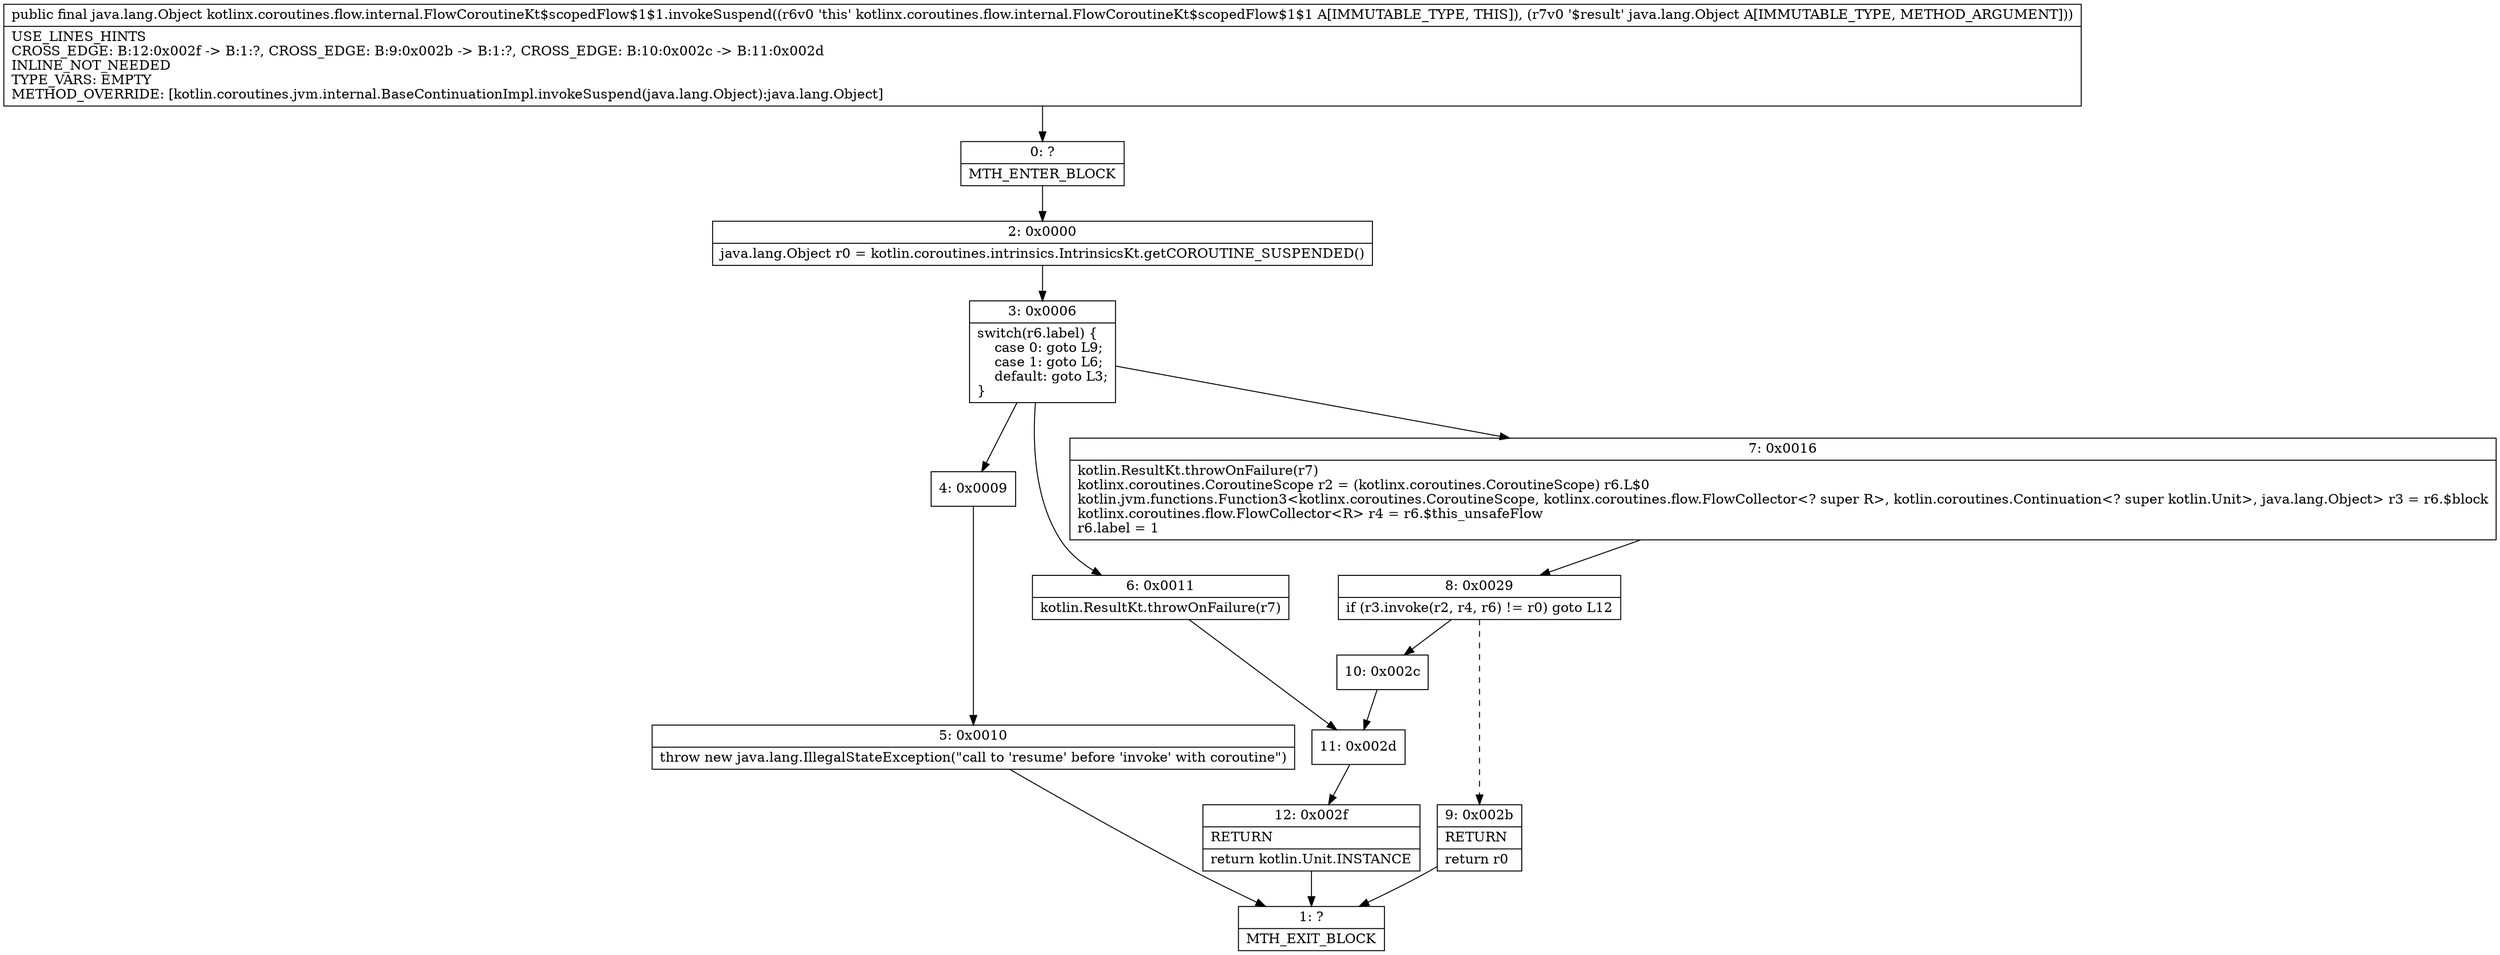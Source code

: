 digraph "CFG forkotlinx.coroutines.flow.internal.FlowCoroutineKt$scopedFlow$1$1.invokeSuspend(Ljava\/lang\/Object;)Ljava\/lang\/Object;" {
Node_0 [shape=record,label="{0\:\ ?|MTH_ENTER_BLOCK\l}"];
Node_2 [shape=record,label="{2\:\ 0x0000|java.lang.Object r0 = kotlin.coroutines.intrinsics.IntrinsicsKt.getCOROUTINE_SUSPENDED()\l}"];
Node_3 [shape=record,label="{3\:\ 0x0006|switch(r6.label) \{\l    case 0: goto L9;\l    case 1: goto L6;\l    default: goto L3;\l\}\l}"];
Node_4 [shape=record,label="{4\:\ 0x0009}"];
Node_5 [shape=record,label="{5\:\ 0x0010|throw new java.lang.IllegalStateException(\"call to 'resume' before 'invoke' with coroutine\")\l}"];
Node_1 [shape=record,label="{1\:\ ?|MTH_EXIT_BLOCK\l}"];
Node_6 [shape=record,label="{6\:\ 0x0011|kotlin.ResultKt.throwOnFailure(r7)\l}"];
Node_11 [shape=record,label="{11\:\ 0x002d}"];
Node_12 [shape=record,label="{12\:\ 0x002f|RETURN\l|return kotlin.Unit.INSTANCE\l}"];
Node_7 [shape=record,label="{7\:\ 0x0016|kotlin.ResultKt.throwOnFailure(r7)\lkotlinx.coroutines.CoroutineScope r2 = (kotlinx.coroutines.CoroutineScope) r6.L$0\lkotlin.jvm.functions.Function3\<kotlinx.coroutines.CoroutineScope, kotlinx.coroutines.flow.FlowCollector\<? super R\>, kotlin.coroutines.Continuation\<? super kotlin.Unit\>, java.lang.Object\> r3 = r6.$block\lkotlinx.coroutines.flow.FlowCollector\<R\> r4 = r6.$this_unsafeFlow\lr6.label = 1\l}"];
Node_8 [shape=record,label="{8\:\ 0x0029|if (r3.invoke(r2, r4, r6) != r0) goto L12\l}"];
Node_9 [shape=record,label="{9\:\ 0x002b|RETURN\l|return r0\l}"];
Node_10 [shape=record,label="{10\:\ 0x002c}"];
MethodNode[shape=record,label="{public final java.lang.Object kotlinx.coroutines.flow.internal.FlowCoroutineKt$scopedFlow$1$1.invokeSuspend((r6v0 'this' kotlinx.coroutines.flow.internal.FlowCoroutineKt$scopedFlow$1$1 A[IMMUTABLE_TYPE, THIS]), (r7v0 '$result' java.lang.Object A[IMMUTABLE_TYPE, METHOD_ARGUMENT]))  | USE_LINES_HINTS\lCROSS_EDGE: B:12:0x002f \-\> B:1:?, CROSS_EDGE: B:9:0x002b \-\> B:1:?, CROSS_EDGE: B:10:0x002c \-\> B:11:0x002d\lINLINE_NOT_NEEDED\lTYPE_VARS: EMPTY\lMETHOD_OVERRIDE: [kotlin.coroutines.jvm.internal.BaseContinuationImpl.invokeSuspend(java.lang.Object):java.lang.Object]\l}"];
MethodNode -> Node_0;Node_0 -> Node_2;
Node_2 -> Node_3;
Node_3 -> Node_4;
Node_3 -> Node_6;
Node_3 -> Node_7;
Node_4 -> Node_5;
Node_5 -> Node_1;
Node_6 -> Node_11;
Node_11 -> Node_12;
Node_12 -> Node_1;
Node_7 -> Node_8;
Node_8 -> Node_9[style=dashed];
Node_8 -> Node_10;
Node_9 -> Node_1;
Node_10 -> Node_11;
}

